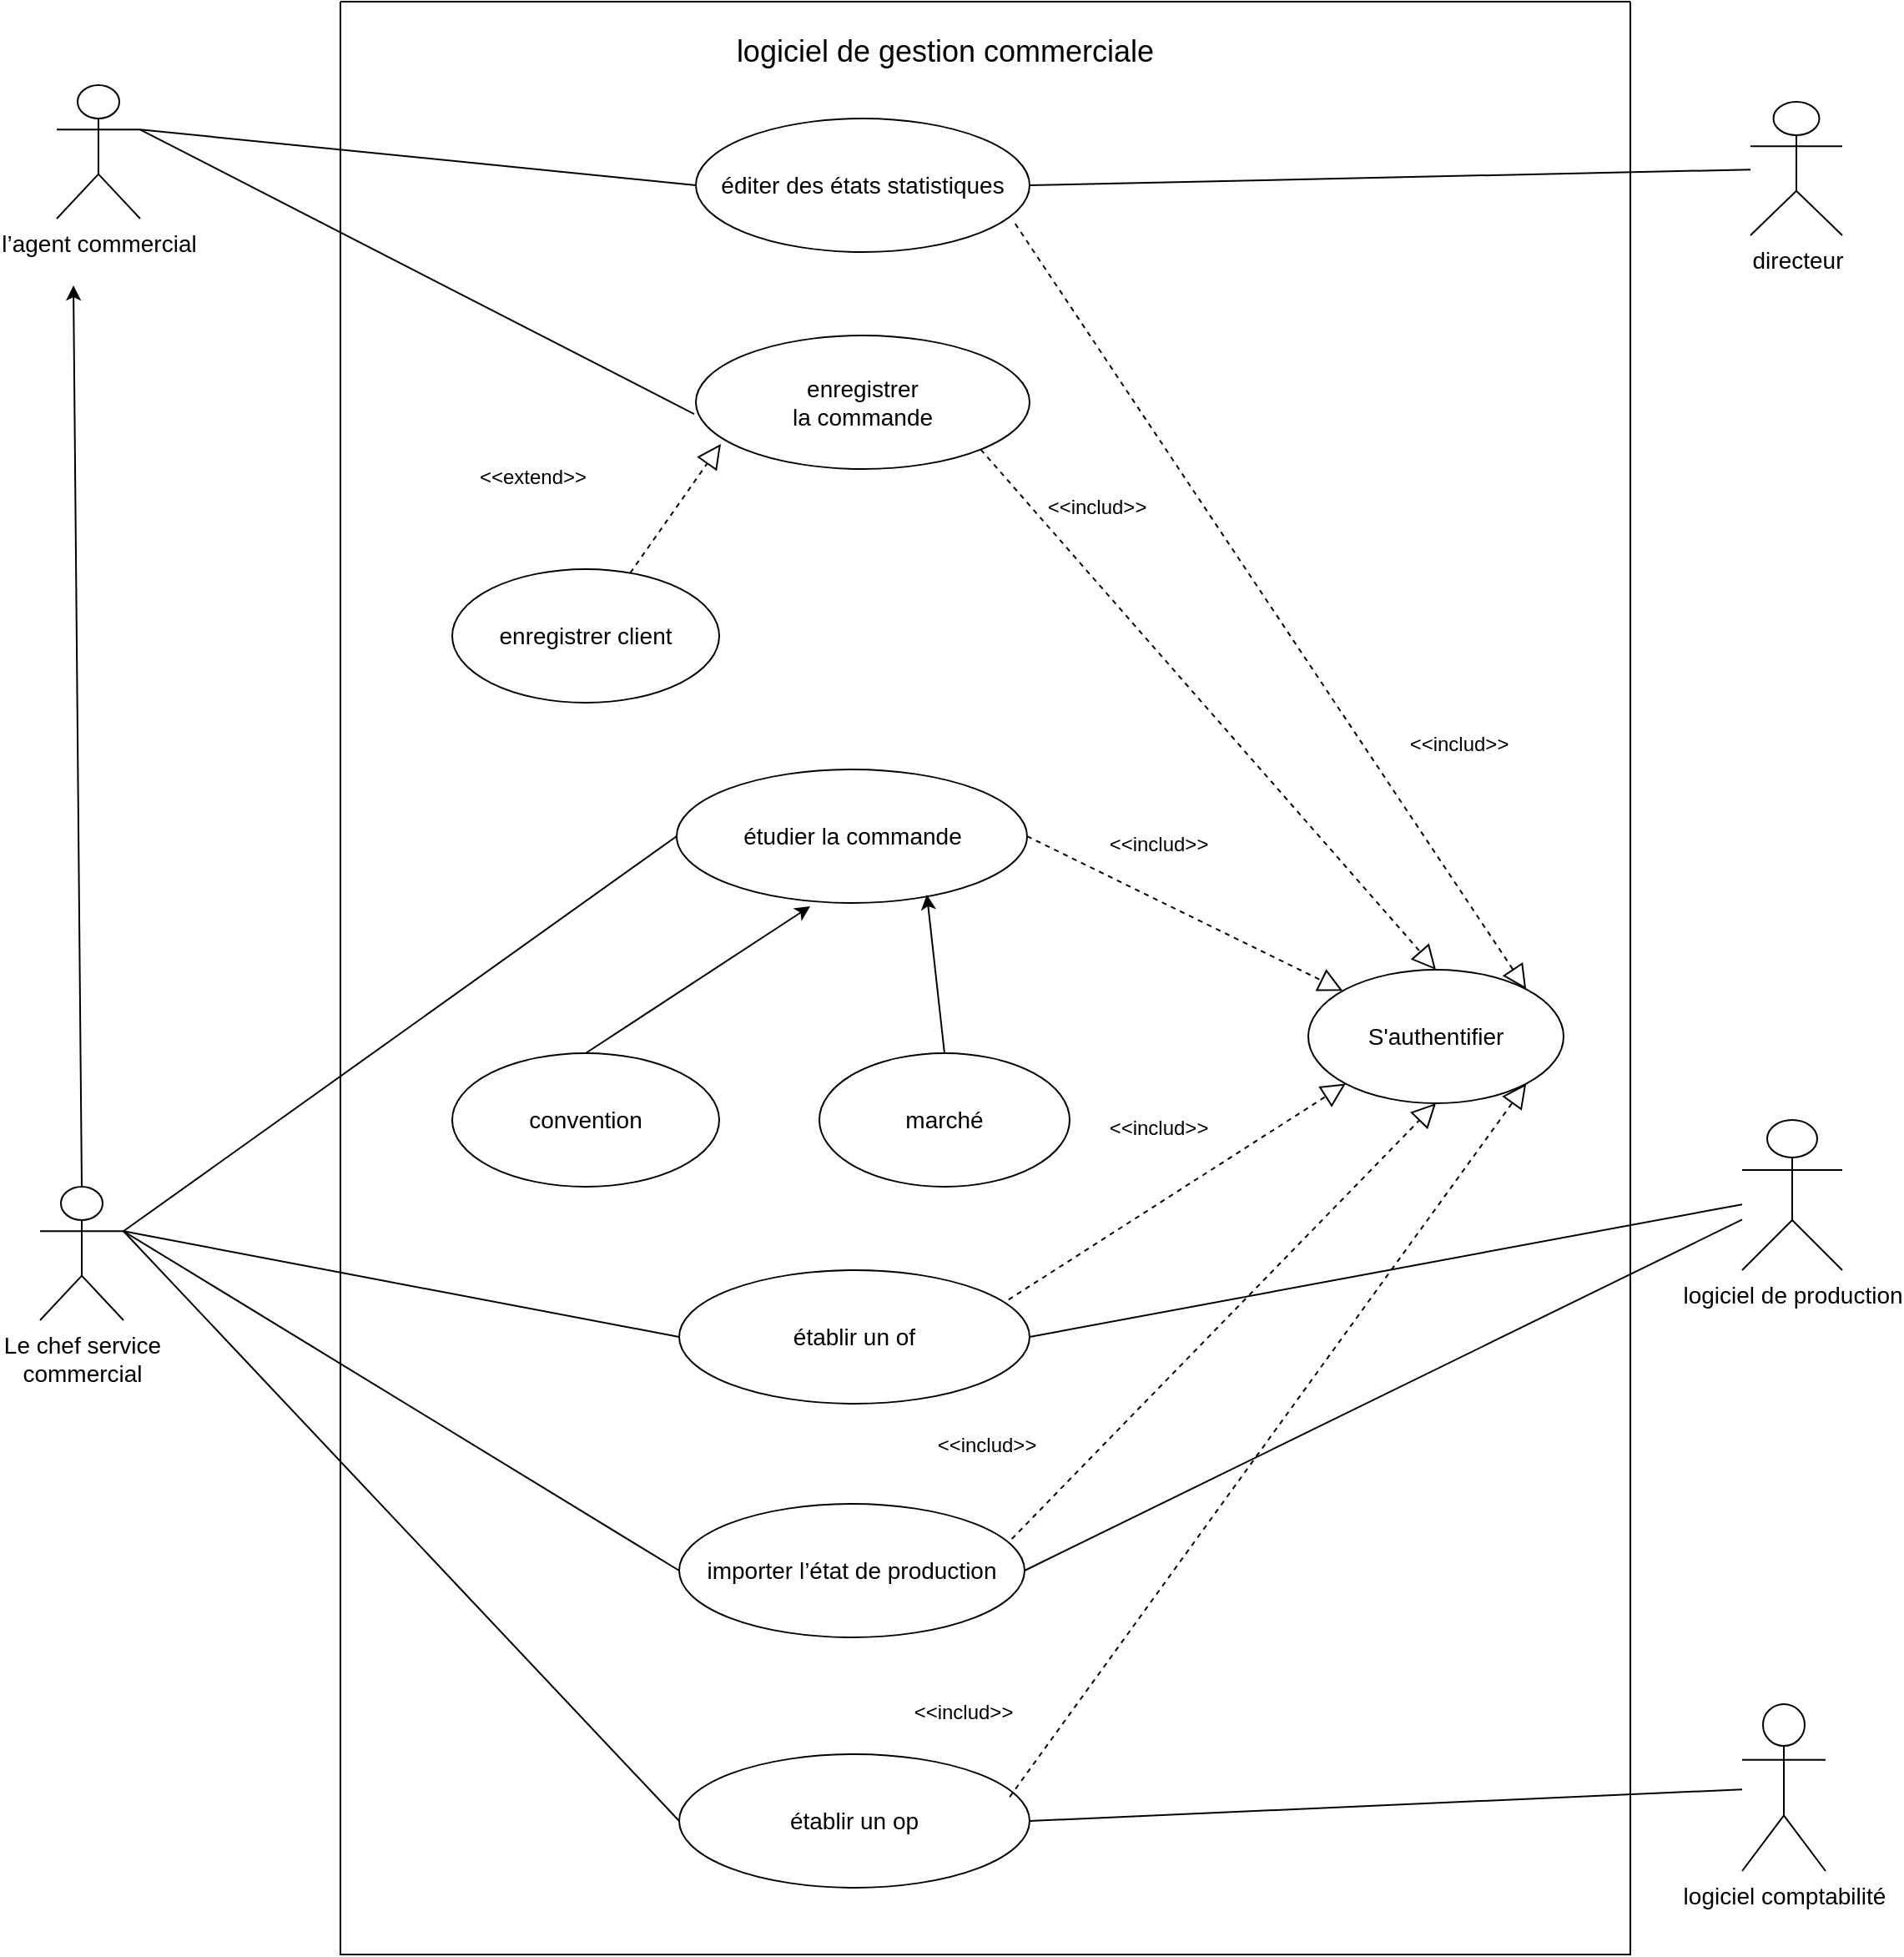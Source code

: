 <mxfile version="28.2.0">
  <diagram name="Page-1" id="tr7avfG-QLFzX0DWE_Pi">
    <mxGraphModel dx="1186" dy="755" grid="1" gridSize="10" guides="1" tooltips="1" connect="1" arrows="1" fold="1" page="1" pageScale="1" pageWidth="827" pageHeight="1169" math="0" shadow="0">
      <root>
        <mxCell id="0" />
        <mxCell id="1" parent="0" />
        <mxCell id="q21tCgvyTeb9YOKEg16n-2" value="" style="swimlane;startSize=0;" vertex="1" parent="1">
          <mxGeometry x="240" y="70" width="773" height="1170" as="geometry" />
        </mxCell>
        <mxCell id="q21tCgvyTeb9YOKEg16n-3" value="&lt;font style=&quot;font-size: 18px;&quot;&gt;logiciel de gestion commerciale&lt;/font&gt;" style="text;html=1;align=center;verticalAlign=middle;resizable=0;points=[];autosize=1;strokeColor=none;fillColor=none;" vertex="1" parent="q21tCgvyTeb9YOKEg16n-2">
          <mxGeometry x="227" y="10" width="270" height="40" as="geometry" />
        </mxCell>
        <mxCell id="q21tCgvyTeb9YOKEg16n-6" value="&lt;font style=&quot;font-size: 14px;&quot;&gt;enregistrer&lt;br/&gt;la commande&lt;/font&gt;" style="ellipse;whiteSpace=wrap;html=1;" vertex="1" parent="q21tCgvyTeb9YOKEg16n-2">
          <mxGeometry x="213" y="200" width="200" height="80" as="geometry" />
        </mxCell>
        <mxCell id="q21tCgvyTeb9YOKEg16n-8" value="&lt;font style=&quot;font-size: 14px;&quot;&gt;enregistrer client&lt;/font&gt;" style="ellipse;whiteSpace=wrap;html=1;" vertex="1" parent="q21tCgvyTeb9YOKEg16n-2">
          <mxGeometry x="67" y="340" width="160" height="80" as="geometry" />
        </mxCell>
        <mxCell id="q21tCgvyTeb9YOKEg16n-11" value="" style="endArrow=block;dashed=1;endFill=0;endSize=12;html=1;rounded=0;entryX=0.075;entryY=0.813;entryDx=0;entryDy=0;entryPerimeter=0;" edge="1" parent="q21tCgvyTeb9YOKEg16n-2" source="q21tCgvyTeb9YOKEg16n-8" target="q21tCgvyTeb9YOKEg16n-6">
          <mxGeometry width="160" relative="1" as="geometry">
            <mxPoint x="50" y="190" as="sourcePoint" />
            <mxPoint x="210" y="190" as="targetPoint" />
          </mxGeometry>
        </mxCell>
        <mxCell id="q21tCgvyTeb9YOKEg16n-10" value="&amp;lt;&amp;lt;extend&amp;gt;&amp;gt;" style="text;html=1;align=center;verticalAlign=middle;resizable=0;points=[];autosize=1;strokeColor=none;fillColor=none;" vertex="1" parent="q21tCgvyTeb9YOKEg16n-2">
          <mxGeometry x="70" y="270" width="90" height="30" as="geometry" />
        </mxCell>
        <mxCell id="q21tCgvyTeb9YOKEg16n-16" value="&lt;span style=&quot;font-size: 14px;&quot;&gt;étudier la commande&lt;/span&gt;" style="ellipse;whiteSpace=wrap;html=1;" vertex="1" parent="q21tCgvyTeb9YOKEg16n-2">
          <mxGeometry x="201.5" y="460" width="210" height="80" as="geometry" />
        </mxCell>
        <mxCell id="q21tCgvyTeb9YOKEg16n-20" value="&lt;font style=&quot;font-size: 14px;&quot;&gt;convention&lt;/font&gt;" style="ellipse;whiteSpace=wrap;html=1;" vertex="1" parent="q21tCgvyTeb9YOKEg16n-2">
          <mxGeometry x="67" y="630" width="160" height="80" as="geometry" />
        </mxCell>
        <mxCell id="q21tCgvyTeb9YOKEg16n-22" value="&lt;font style=&quot;font-size: 14px;&quot;&gt;marché&lt;/font&gt;" style="ellipse;whiteSpace=wrap;html=1;" vertex="1" parent="q21tCgvyTeb9YOKEg16n-2">
          <mxGeometry x="287" y="630" width="150" height="80" as="geometry" />
        </mxCell>
        <mxCell id="q21tCgvyTeb9YOKEg16n-23" value="" style="endArrow=classic;html=1;rounded=0;exitX=0.5;exitY=0;exitDx=0;exitDy=0;entryX=0.381;entryY=1.025;entryDx=0;entryDy=0;entryPerimeter=0;" edge="1" parent="q21tCgvyTeb9YOKEg16n-2" source="q21tCgvyTeb9YOKEg16n-20" target="q21tCgvyTeb9YOKEg16n-16">
          <mxGeometry width="50" height="50" relative="1" as="geometry">
            <mxPoint x="200" y="610" as="sourcePoint" />
            <mxPoint x="250" y="560" as="targetPoint" />
          </mxGeometry>
        </mxCell>
        <mxCell id="q21tCgvyTeb9YOKEg16n-24" value="" style="endArrow=classic;html=1;rounded=0;exitX=0.5;exitY=0;exitDx=0;exitDy=0;entryX=0.714;entryY=0.938;entryDx=0;entryDy=0;entryPerimeter=0;" edge="1" parent="q21tCgvyTeb9YOKEg16n-2" source="q21tCgvyTeb9YOKEg16n-22" target="q21tCgvyTeb9YOKEg16n-16">
          <mxGeometry width="50" height="50" relative="1" as="geometry">
            <mxPoint x="200" y="610" as="sourcePoint" />
            <mxPoint x="250" y="560" as="targetPoint" />
          </mxGeometry>
        </mxCell>
        <mxCell id="q21tCgvyTeb9YOKEg16n-25" value="&lt;font style=&quot;font-size: 14px;&quot;&gt;établir un of&lt;/font&gt;" style="ellipse;whiteSpace=wrap;html=1;" vertex="1" parent="q21tCgvyTeb9YOKEg16n-2">
          <mxGeometry x="203" y="760" width="210" height="80" as="geometry" />
        </mxCell>
        <mxCell id="q21tCgvyTeb9YOKEg16n-30" value="&lt;font style=&quot;font-size: 14px;&quot;&gt;établir un op&lt;/font&gt;" style="ellipse;whiteSpace=wrap;html=1;" vertex="1" parent="q21tCgvyTeb9YOKEg16n-2">
          <mxGeometry x="203" y="1050" width="210" height="80" as="geometry" />
        </mxCell>
        <mxCell id="q21tCgvyTeb9YOKEg16n-38" value="&lt;font style=&quot;font-size: 14px;&quot;&gt;éditer des états statistiques&lt;/font&gt;" style="ellipse;whiteSpace=wrap;html=1;" vertex="1" parent="q21tCgvyTeb9YOKEg16n-2">
          <mxGeometry x="213" y="70" width="200" height="80" as="geometry" />
        </mxCell>
        <mxCell id="q21tCgvyTeb9YOKEg16n-43" value="&lt;font style=&quot;font-size: 14px;&quot;&gt;importer&amp;nbsp;l’état de production&lt;/font&gt;" style="ellipse;whiteSpace=wrap;html=1;" vertex="1" parent="q21tCgvyTeb9YOKEg16n-2">
          <mxGeometry x="203" y="900" width="207" height="80" as="geometry" />
        </mxCell>
        <mxCell id="q21tCgvyTeb9YOKEg16n-46" value="&lt;font style=&quot;font-size: 14px;&quot;&gt;S&#39;authentifier&lt;/font&gt;" style="ellipse;whiteSpace=wrap;html=1;" vertex="1" parent="q21tCgvyTeb9YOKEg16n-2">
          <mxGeometry x="580" y="580" width="153" height="80" as="geometry" />
        </mxCell>
        <mxCell id="q21tCgvyTeb9YOKEg16n-48" value="" style="endArrow=block;dashed=1;endFill=0;endSize=12;html=1;rounded=0;exitX=0.943;exitY=0.321;exitDx=0;exitDy=0;exitPerimeter=0;entryX=1;entryY=1;entryDx=0;entryDy=0;" edge="1" parent="q21tCgvyTeb9YOKEg16n-2" source="q21tCgvyTeb9YOKEg16n-30" target="q21tCgvyTeb9YOKEg16n-46">
          <mxGeometry width="160" relative="1" as="geometry">
            <mxPoint x="110" y="790" as="sourcePoint" />
            <mxPoint x="270" y="790" as="targetPoint" />
          </mxGeometry>
        </mxCell>
        <mxCell id="q21tCgvyTeb9YOKEg16n-49" value="" style="endArrow=block;dashed=1;endFill=0;endSize=12;html=1;rounded=0;entryX=0.5;entryY=1;entryDx=0;entryDy=0;exitX=0.963;exitY=0.263;exitDx=0;exitDy=0;exitPerimeter=0;" edge="1" parent="q21tCgvyTeb9YOKEg16n-2" source="q21tCgvyTeb9YOKEg16n-43" target="q21tCgvyTeb9YOKEg16n-46">
          <mxGeometry width="160" relative="1" as="geometry">
            <mxPoint x="110" y="790" as="sourcePoint" />
            <mxPoint x="270" y="790" as="targetPoint" />
          </mxGeometry>
        </mxCell>
        <mxCell id="q21tCgvyTeb9YOKEg16n-50" value="" style="endArrow=block;dashed=1;endFill=0;endSize=12;html=1;rounded=0;entryX=0;entryY=1;entryDx=0;entryDy=0;exitX=0.94;exitY=0.221;exitDx=0;exitDy=0;exitPerimeter=0;" edge="1" parent="q21tCgvyTeb9YOKEg16n-2" source="q21tCgvyTeb9YOKEg16n-25" target="q21tCgvyTeb9YOKEg16n-46">
          <mxGeometry width="160" relative="1" as="geometry">
            <mxPoint x="110" y="790" as="sourcePoint" />
            <mxPoint x="270" y="790" as="targetPoint" />
          </mxGeometry>
        </mxCell>
        <mxCell id="q21tCgvyTeb9YOKEg16n-51" value="" style="endArrow=block;dashed=1;endFill=0;endSize=12;html=1;rounded=0;exitX=1;exitY=0.5;exitDx=0;exitDy=0;" edge="1" parent="q21tCgvyTeb9YOKEg16n-2" source="q21tCgvyTeb9YOKEg16n-16" target="q21tCgvyTeb9YOKEg16n-46">
          <mxGeometry width="160" relative="1" as="geometry">
            <mxPoint x="550" y="520" as="sourcePoint" />
            <mxPoint x="600" y="520" as="targetPoint" />
          </mxGeometry>
        </mxCell>
        <mxCell id="q21tCgvyTeb9YOKEg16n-53" value="" style="endArrow=block;dashed=1;endFill=0;endSize=12;html=1;rounded=0;entryX=0.5;entryY=0;entryDx=0;entryDy=0;exitX=1;exitY=1;exitDx=0;exitDy=0;" edge="1" parent="q21tCgvyTeb9YOKEg16n-2" source="q21tCgvyTeb9YOKEg16n-6" target="q21tCgvyTeb9YOKEg16n-46">
          <mxGeometry width="160" relative="1" as="geometry">
            <mxPoint x="447" y="270" as="sourcePoint" />
            <mxPoint x="607" y="270" as="targetPoint" />
            <Array as="points" />
          </mxGeometry>
        </mxCell>
        <mxCell id="q21tCgvyTeb9YOKEg16n-54" value="" style="endArrow=block;dashed=1;endFill=0;endSize=12;html=1;rounded=0;entryX=1;entryY=0;entryDx=0;entryDy=0;exitX=0.957;exitY=0.788;exitDx=0;exitDy=0;exitPerimeter=0;" edge="1" parent="q21tCgvyTeb9YOKEg16n-2" source="q21tCgvyTeb9YOKEg16n-38" target="q21tCgvyTeb9YOKEg16n-46">
          <mxGeometry width="160" relative="1" as="geometry">
            <mxPoint x="510" y="230" as="sourcePoint" />
            <mxPoint x="670" y="230" as="targetPoint" />
          </mxGeometry>
        </mxCell>
        <mxCell id="q21tCgvyTeb9YOKEg16n-55" value="&amp;lt;&amp;lt;includ&amp;gt;&amp;gt;" style="text;html=1;align=center;verticalAlign=middle;resizable=0;points=[];autosize=1;strokeColor=none;fillColor=none;" vertex="1" parent="q21tCgvyTeb9YOKEg16n-2">
          <mxGeometry x="630" y="430" width="80" height="30" as="geometry" />
        </mxCell>
        <mxCell id="q21tCgvyTeb9YOKEg16n-58" value="&amp;lt;&amp;lt;includ&amp;gt;&amp;gt;" style="text;html=1;align=center;verticalAlign=middle;resizable=0;points=[];autosize=1;strokeColor=none;fillColor=none;" vertex="1" parent="q21tCgvyTeb9YOKEg16n-2">
          <mxGeometry x="450" y="490" width="80" height="30" as="geometry" />
        </mxCell>
        <mxCell id="q21tCgvyTeb9YOKEg16n-61" value="&amp;lt;&amp;lt;includ&amp;gt;&amp;gt;" style="text;html=1;align=center;verticalAlign=middle;resizable=0;points=[];autosize=1;strokeColor=none;fillColor=none;" vertex="1" parent="q21tCgvyTeb9YOKEg16n-2">
          <mxGeometry x="346.5" y="850" width="80" height="30" as="geometry" />
        </mxCell>
        <mxCell id="q21tCgvyTeb9YOKEg16n-60" value="&amp;lt;&amp;lt;includ&amp;gt;&amp;gt;" style="text;html=1;align=center;verticalAlign=middle;resizable=0;points=[];autosize=1;strokeColor=none;fillColor=none;" vertex="1" parent="q21tCgvyTeb9YOKEg16n-2">
          <mxGeometry x="333" y="1010" width="80" height="30" as="geometry" />
        </mxCell>
        <mxCell id="q21tCgvyTeb9YOKEg16n-59" value="&amp;lt;&amp;lt;includ&amp;gt;&amp;gt;" style="text;html=1;align=center;verticalAlign=middle;resizable=0;points=[];autosize=1;strokeColor=none;fillColor=none;" vertex="1" parent="q21tCgvyTeb9YOKEg16n-2">
          <mxGeometry x="450" y="660" width="80" height="30" as="geometry" />
        </mxCell>
        <mxCell id="q21tCgvyTeb9YOKEg16n-56" value="&amp;lt;&amp;lt;includ&amp;gt;&amp;gt;" style="text;html=1;align=center;verticalAlign=middle;resizable=0;points=[];autosize=1;strokeColor=none;fillColor=none;" vertex="1" parent="q21tCgvyTeb9YOKEg16n-2">
          <mxGeometry x="413" y="288" width="80" height="30" as="geometry" />
        </mxCell>
        <mxCell id="q21tCgvyTeb9YOKEg16n-4" value="&lt;font style=&quot;font-size: 14px;&quot;&gt;l’agent commercial&lt;/font&gt;" style="shape=umlActor;verticalLabelPosition=bottom;verticalAlign=top;html=1;outlineConnect=0;" vertex="1" parent="1">
          <mxGeometry x="70" y="120" width="50" height="80" as="geometry" />
        </mxCell>
        <mxCell id="q21tCgvyTeb9YOKEg16n-7" value="" style="endArrow=none;html=1;rounded=0;exitX=1;exitY=0.333;exitDx=0;exitDy=0;exitPerimeter=0;entryX=0;entryY=0.5;entryDx=0;entryDy=0;" edge="1" parent="1" source="q21tCgvyTeb9YOKEg16n-4" target="q21tCgvyTeb9YOKEg16n-38">
          <mxGeometry width="50" height="50" relative="1" as="geometry">
            <mxPoint x="390" y="420" as="sourcePoint" />
            <mxPoint x="440" y="370" as="targetPoint" />
          </mxGeometry>
        </mxCell>
        <mxCell id="q21tCgvyTeb9YOKEg16n-12" value="&lt;font style=&quot;font-size: 14px;&quot;&gt; Le chef service&lt;br/&gt;commercial&lt;/font&gt;" style="shape=umlActor;verticalLabelPosition=bottom;verticalAlign=top;html=1;outlineConnect=0;" vertex="1" parent="1">
          <mxGeometry x="60" y="780" width="50" height="80" as="geometry" />
        </mxCell>
        <mxCell id="q21tCgvyTeb9YOKEg16n-18" value="" style="endArrow=none;html=1;rounded=0;entryX=0;entryY=0.5;entryDx=0;entryDy=0;exitX=1;exitY=0.333;exitDx=0;exitDy=0;exitPerimeter=0;" edge="1" parent="1" source="q21tCgvyTeb9YOKEg16n-12" target="q21tCgvyTeb9YOKEg16n-16">
          <mxGeometry width="50" height="50" relative="1" as="geometry">
            <mxPoint x="120" y="440" as="sourcePoint" />
            <mxPoint x="440" y="370" as="targetPoint" />
          </mxGeometry>
        </mxCell>
        <mxCell id="q21tCgvyTeb9YOKEg16n-26" value="" style="endArrow=none;html=1;rounded=0;exitX=1;exitY=0.333;exitDx=0;exitDy=0;exitPerimeter=0;entryX=0;entryY=0.5;entryDx=0;entryDy=0;" edge="1" parent="1" source="q21tCgvyTeb9YOKEg16n-12" target="q21tCgvyTeb9YOKEg16n-25">
          <mxGeometry width="50" height="50" relative="1" as="geometry">
            <mxPoint x="390" y="730" as="sourcePoint" />
            <mxPoint x="440" y="680" as="targetPoint" />
          </mxGeometry>
        </mxCell>
        <mxCell id="q21tCgvyTeb9YOKEg16n-27" value="&lt;font style=&quot;font-size: 14px;&quot;&gt;logiciel de production&lt;/font&gt;" style="shape=umlActor;verticalLabelPosition=bottom;verticalAlign=top;html=1;outlineConnect=0;" vertex="1" parent="1">
          <mxGeometry x="1080" y="740" width="60" height="90" as="geometry" />
        </mxCell>
        <mxCell id="q21tCgvyTeb9YOKEg16n-28" value="" style="endArrow=none;html=1;rounded=0;exitX=1;exitY=0.5;exitDx=0;exitDy=0;" edge="1" parent="1" source="q21tCgvyTeb9YOKEg16n-25" target="q21tCgvyTeb9YOKEg16n-27">
          <mxGeometry width="50" height="50" relative="1" as="geometry">
            <mxPoint x="390" y="730" as="sourcePoint" />
            <mxPoint x="440" y="680" as="targetPoint" />
          </mxGeometry>
        </mxCell>
        <mxCell id="q21tCgvyTeb9YOKEg16n-31" value="" style="endArrow=none;html=1;rounded=0;exitX=1;exitY=0.333;exitDx=0;exitDy=0;exitPerimeter=0;entryX=0;entryY=0.5;entryDx=0;entryDy=0;" edge="1" parent="1" source="q21tCgvyTeb9YOKEg16n-12" target="q21tCgvyTeb9YOKEg16n-30">
          <mxGeometry width="50" height="50" relative="1" as="geometry">
            <mxPoint x="390" y="790" as="sourcePoint" />
            <mxPoint x="440" y="740" as="targetPoint" />
          </mxGeometry>
        </mxCell>
        <mxCell id="q21tCgvyTeb9YOKEg16n-32" value="" style="endArrow=none;html=1;rounded=0;exitX=1;exitY=0.5;exitDx=0;exitDy=0;" edge="1" parent="1" source="q21tCgvyTeb9YOKEg16n-30" target="q21tCgvyTeb9YOKEg16n-33">
          <mxGeometry width="50" height="50" relative="1" as="geometry">
            <mxPoint x="390" y="790" as="sourcePoint" />
            <mxPoint x="890" y="700" as="targetPoint" />
          </mxGeometry>
        </mxCell>
        <mxCell id="q21tCgvyTeb9YOKEg16n-33" value="&lt;font style=&quot;font-size: 14px;&quot;&gt;logiciel&amp;nbsp;comptabilité&lt;/font&gt;" style="shape=umlActor;verticalLabelPosition=bottom;verticalAlign=top;html=1;outlineConnect=0;" vertex="1" parent="1">
          <mxGeometry x="1080" y="1090" width="50" height="100" as="geometry" />
        </mxCell>
        <mxCell id="q21tCgvyTeb9YOKEg16n-36" value="&lt;font style=&quot;font-size: 14px;&quot;&gt;directeur&lt;/font&gt;" style="shape=umlActor;verticalLabelPosition=bottom;verticalAlign=top;html=1;outlineConnect=0;" vertex="1" parent="1">
          <mxGeometry x="1085" y="130" width="55" height="80" as="geometry" />
        </mxCell>
        <mxCell id="q21tCgvyTeb9YOKEg16n-39" value="" style="endArrow=none;html=1;rounded=0;exitX=1;exitY=0.333;exitDx=0;exitDy=0;exitPerimeter=0;entryX=-0.005;entryY=0.588;entryDx=0;entryDy=0;entryPerimeter=0;" edge="1" parent="1" source="q21tCgvyTeb9YOKEg16n-4" target="q21tCgvyTeb9YOKEg16n-6">
          <mxGeometry width="50" height="50" relative="1" as="geometry">
            <mxPoint x="390" y="390" as="sourcePoint" />
            <mxPoint x="440" y="340" as="targetPoint" />
          </mxGeometry>
        </mxCell>
        <mxCell id="q21tCgvyTeb9YOKEg16n-40" value="" style="endArrow=none;html=1;rounded=0;exitX=1;exitY=0.5;exitDx=0;exitDy=0;" edge="1" parent="1" source="q21tCgvyTeb9YOKEg16n-38" target="q21tCgvyTeb9YOKEg16n-36">
          <mxGeometry width="50" height="50" relative="1" as="geometry">
            <mxPoint x="390" y="390" as="sourcePoint" />
            <mxPoint x="440" y="340" as="targetPoint" />
          </mxGeometry>
        </mxCell>
        <mxCell id="q21tCgvyTeb9YOKEg16n-41" value="" style="endArrow=classic;html=1;rounded=0;exitX=0.5;exitY=0;exitDx=0;exitDy=0;exitPerimeter=0;" edge="1" parent="1" source="q21tCgvyTeb9YOKEg16n-12">
          <mxGeometry width="50" height="50" relative="1" as="geometry">
            <mxPoint x="390" y="790" as="sourcePoint" />
            <mxPoint x="80" y="240" as="targetPoint" />
          </mxGeometry>
        </mxCell>
        <mxCell id="q21tCgvyTeb9YOKEg16n-44" value="" style="endArrow=none;html=1;rounded=0;exitX=1;exitY=0.333;exitDx=0;exitDy=0;exitPerimeter=0;entryX=0;entryY=0.5;entryDx=0;entryDy=0;" edge="1" parent="1" source="q21tCgvyTeb9YOKEg16n-12" target="q21tCgvyTeb9YOKEg16n-43">
          <mxGeometry width="50" height="50" relative="1" as="geometry">
            <mxPoint x="390" y="1000" as="sourcePoint" />
            <mxPoint x="440" y="950" as="targetPoint" />
          </mxGeometry>
        </mxCell>
        <mxCell id="q21tCgvyTeb9YOKEg16n-45" value="" style="endArrow=none;html=1;rounded=0;exitX=1;exitY=0.5;exitDx=0;exitDy=0;" edge="1" parent="1" source="q21tCgvyTeb9YOKEg16n-43" target="q21tCgvyTeb9YOKEg16n-27">
          <mxGeometry width="50" height="50" relative="1" as="geometry">
            <mxPoint x="390" y="1000" as="sourcePoint" />
            <mxPoint x="440" y="950" as="targetPoint" />
          </mxGeometry>
        </mxCell>
      </root>
    </mxGraphModel>
  </diagram>
</mxfile>
